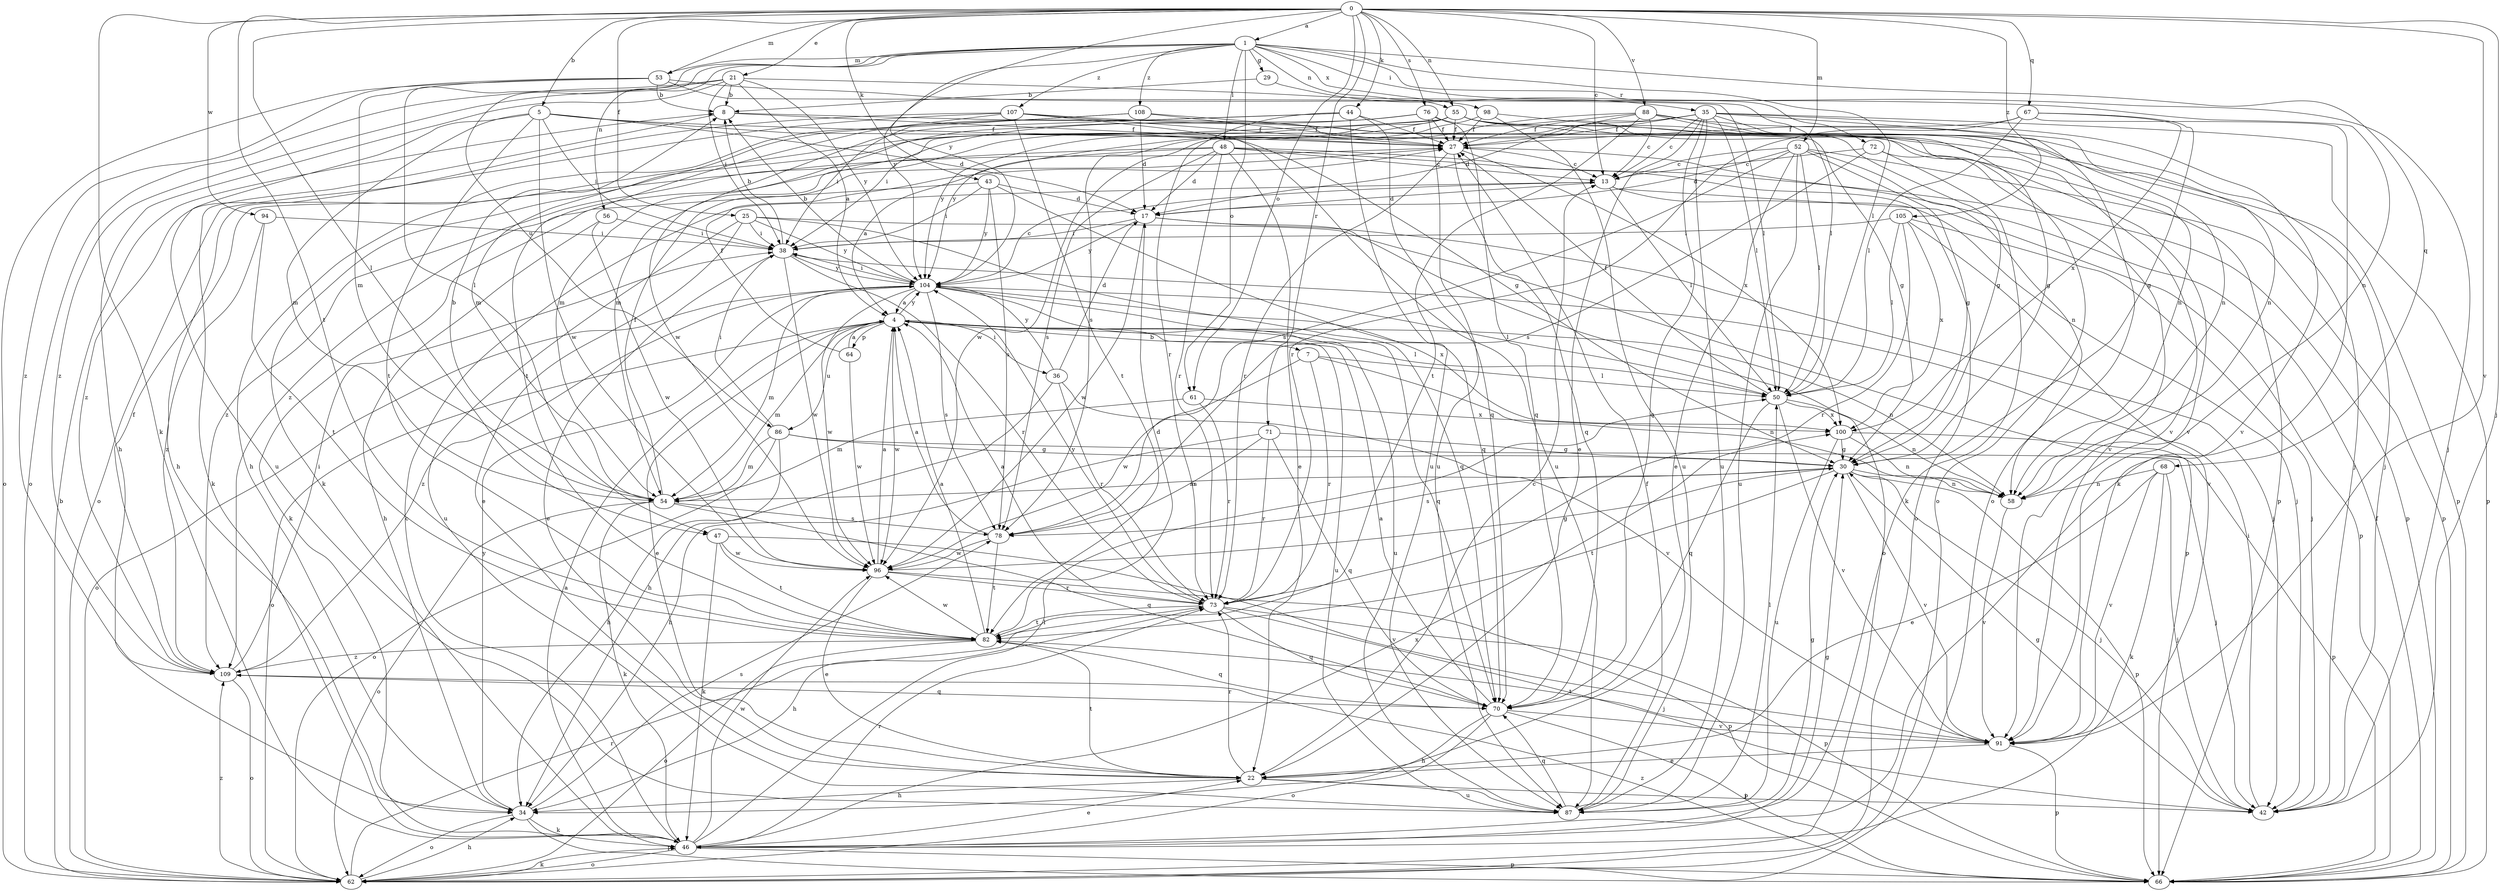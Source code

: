 strict digraph  {
0;
1;
4;
5;
7;
8;
13;
17;
21;
22;
25;
27;
29;
30;
34;
35;
36;
38;
42;
43;
44;
46;
47;
48;
50;
52;
53;
54;
55;
56;
58;
61;
62;
64;
66;
67;
68;
70;
71;
72;
73;
76;
78;
82;
86;
87;
88;
91;
94;
96;
98;
100;
104;
105;
107;
108;
109;
0 -> 1  [label=a];
0 -> 5  [label=b];
0 -> 13  [label=c];
0 -> 21  [label=e];
0 -> 25  [label=f];
0 -> 42  [label=j];
0 -> 43  [label=k];
0 -> 44  [label=k];
0 -> 46  [label=k];
0 -> 47  [label=l];
0 -> 52  [label=m];
0 -> 53  [label=m];
0 -> 55  [label=n];
0 -> 61  [label=o];
0 -> 67  [label=q];
0 -> 71  [label=r];
0 -> 76  [label=s];
0 -> 82  [label=t];
0 -> 88  [label=v];
0 -> 91  [label=v];
0 -> 94  [label=w];
0 -> 104  [label=y];
0 -> 105  [label=z];
1 -> 29  [label=g];
1 -> 35  [label=i];
1 -> 47  [label=l];
1 -> 48  [label=l];
1 -> 50  [label=l];
1 -> 53  [label=m];
1 -> 55  [label=n];
1 -> 56  [label=n];
1 -> 61  [label=o];
1 -> 68  [label=q];
1 -> 72  [label=r];
1 -> 86  [label=u];
1 -> 98  [label=x];
1 -> 104  [label=y];
1 -> 107  [label=z];
1 -> 108  [label=z];
4 -> 7  [label=b];
4 -> 22  [label=e];
4 -> 36  [label=i];
4 -> 50  [label=l];
4 -> 54  [label=m];
4 -> 58  [label=n];
4 -> 62  [label=o];
4 -> 64  [label=p];
4 -> 86  [label=u];
4 -> 87  [label=u];
4 -> 96  [label=w];
4 -> 104  [label=y];
5 -> 17  [label=d];
5 -> 27  [label=f];
5 -> 30  [label=g];
5 -> 38  [label=i];
5 -> 54  [label=m];
5 -> 82  [label=t];
5 -> 87  [label=u];
5 -> 96  [label=w];
7 -> 50  [label=l];
7 -> 58  [label=n];
7 -> 73  [label=r];
7 -> 96  [label=w];
8 -> 27  [label=f];
8 -> 46  [label=k];
8 -> 66  [label=p];
13 -> 17  [label=d];
13 -> 42  [label=j];
13 -> 50  [label=l];
13 -> 66  [label=p];
17 -> 38  [label=i];
17 -> 42  [label=j];
17 -> 62  [label=o];
17 -> 96  [label=w];
17 -> 104  [label=y];
21 -> 4  [label=a];
21 -> 8  [label=b];
21 -> 34  [label=h];
21 -> 38  [label=i];
21 -> 50  [label=l];
21 -> 62  [label=o];
21 -> 104  [label=y];
21 -> 109  [label=z];
22 -> 13  [label=c];
22 -> 34  [label=h];
22 -> 42  [label=j];
22 -> 73  [label=r];
22 -> 82  [label=t];
22 -> 87  [label=u];
25 -> 22  [label=e];
25 -> 38  [label=i];
25 -> 66  [label=p];
25 -> 70  [label=q];
25 -> 87  [label=u];
25 -> 104  [label=y];
27 -> 13  [label=c];
27 -> 70  [label=q];
27 -> 73  [label=r];
27 -> 100  [label=x];
29 -> 8  [label=b];
29 -> 42  [label=j];
30 -> 42  [label=j];
30 -> 54  [label=m];
30 -> 58  [label=n];
30 -> 66  [label=p];
30 -> 78  [label=s];
30 -> 82  [label=t];
30 -> 91  [label=v];
34 -> 46  [label=k];
34 -> 62  [label=o];
34 -> 66  [label=p];
34 -> 78  [label=s];
34 -> 104  [label=y];
35 -> 13  [label=c];
35 -> 22  [label=e];
35 -> 27  [label=f];
35 -> 50  [label=l];
35 -> 58  [label=n];
35 -> 62  [label=o];
35 -> 66  [label=p];
35 -> 70  [label=q];
35 -> 87  [label=u];
35 -> 91  [label=v];
35 -> 96  [label=w];
35 -> 109  [label=z];
36 -> 17  [label=d];
36 -> 34  [label=h];
36 -> 73  [label=r];
36 -> 91  [label=v];
36 -> 104  [label=y];
38 -> 8  [label=b];
38 -> 22  [label=e];
38 -> 73  [label=r];
38 -> 96  [label=w];
38 -> 104  [label=y];
42 -> 30  [label=g];
42 -> 38  [label=i];
43 -> 17  [label=d];
43 -> 38  [label=i];
43 -> 46  [label=k];
43 -> 70  [label=q];
43 -> 78  [label=s];
43 -> 104  [label=y];
44 -> 27  [label=f];
44 -> 70  [label=q];
44 -> 73  [label=r];
44 -> 82  [label=t];
44 -> 87  [label=u];
44 -> 96  [label=w];
46 -> 4  [label=a];
46 -> 13  [label=c];
46 -> 22  [label=e];
46 -> 30  [label=g];
46 -> 50  [label=l];
46 -> 62  [label=o];
46 -> 66  [label=p];
46 -> 73  [label=r];
46 -> 96  [label=w];
46 -> 100  [label=x];
47 -> 46  [label=k];
47 -> 82  [label=t];
47 -> 91  [label=v];
47 -> 96  [label=w];
48 -> 4  [label=a];
48 -> 13  [label=c];
48 -> 17  [label=d];
48 -> 22  [label=e];
48 -> 62  [label=o];
48 -> 66  [label=p];
48 -> 73  [label=r];
48 -> 78  [label=s];
48 -> 109  [label=z];
50 -> 27  [label=f];
50 -> 58  [label=n];
50 -> 70  [label=q];
50 -> 91  [label=v];
50 -> 100  [label=x];
52 -> 13  [label=c];
52 -> 17  [label=d];
52 -> 22  [label=e];
52 -> 30  [label=g];
52 -> 50  [label=l];
52 -> 58  [label=n];
52 -> 66  [label=p];
52 -> 78  [label=s];
52 -> 87  [label=u];
53 -> 8  [label=b];
53 -> 50  [label=l];
53 -> 54  [label=m];
53 -> 58  [label=n];
53 -> 62  [label=o];
53 -> 109  [label=z];
54 -> 8  [label=b];
54 -> 27  [label=f];
54 -> 46  [label=k];
54 -> 62  [label=o];
54 -> 70  [label=q];
54 -> 78  [label=s];
55 -> 27  [label=f];
55 -> 34  [label=h];
55 -> 42  [label=j];
55 -> 46  [label=k];
55 -> 54  [label=m];
55 -> 58  [label=n];
55 -> 62  [label=o];
55 -> 91  [label=v];
55 -> 104  [label=y];
56 -> 34  [label=h];
56 -> 38  [label=i];
56 -> 96  [label=w];
58 -> 91  [label=v];
61 -> 54  [label=m];
61 -> 73  [label=r];
61 -> 100  [label=x];
62 -> 8  [label=b];
62 -> 34  [label=h];
62 -> 46  [label=k];
62 -> 73  [label=r];
62 -> 109  [label=z];
64 -> 4  [label=a];
64 -> 27  [label=f];
64 -> 96  [label=w];
66 -> 27  [label=f];
66 -> 109  [label=z];
67 -> 27  [label=f];
67 -> 30  [label=g];
67 -> 46  [label=k];
67 -> 50  [label=l];
67 -> 73  [label=r];
67 -> 100  [label=x];
68 -> 22  [label=e];
68 -> 42  [label=j];
68 -> 46  [label=k];
68 -> 58  [label=n];
68 -> 91  [label=v];
70 -> 4  [label=a];
70 -> 34  [label=h];
70 -> 62  [label=o];
70 -> 66  [label=p];
70 -> 91  [label=v];
71 -> 30  [label=g];
71 -> 34  [label=h];
71 -> 70  [label=q];
71 -> 73  [label=r];
71 -> 78  [label=s];
72 -> 13  [label=c];
72 -> 46  [label=k];
72 -> 78  [label=s];
72 -> 91  [label=v];
73 -> 4  [label=a];
73 -> 34  [label=h];
73 -> 42  [label=j];
73 -> 66  [label=p];
73 -> 70  [label=q];
73 -> 82  [label=t];
73 -> 104  [label=y];
76 -> 27  [label=f];
76 -> 30  [label=g];
76 -> 38  [label=i];
76 -> 54  [label=m];
76 -> 70  [label=q];
76 -> 87  [label=u];
78 -> 4  [label=a];
78 -> 82  [label=t];
78 -> 96  [label=w];
82 -> 4  [label=a];
82 -> 17  [label=d];
82 -> 62  [label=o];
82 -> 70  [label=q];
82 -> 96  [label=w];
82 -> 109  [label=z];
86 -> 30  [label=g];
86 -> 34  [label=h];
86 -> 38  [label=i];
86 -> 42  [label=j];
86 -> 54  [label=m];
86 -> 62  [label=o];
87 -> 27  [label=f];
87 -> 30  [label=g];
87 -> 50  [label=l];
87 -> 70  [label=q];
88 -> 13  [label=c];
88 -> 17  [label=d];
88 -> 27  [label=f];
88 -> 30  [label=g];
88 -> 42  [label=j];
88 -> 58  [label=n];
88 -> 78  [label=s];
88 -> 82  [label=t];
91 -> 22  [label=e];
91 -> 66  [label=p];
91 -> 82  [label=t];
94 -> 38  [label=i];
94 -> 82  [label=t];
94 -> 109  [label=z];
96 -> 4  [label=a];
96 -> 22  [label=e];
96 -> 30  [label=g];
96 -> 66  [label=p];
96 -> 73  [label=r];
98 -> 27  [label=f];
98 -> 30  [label=g];
98 -> 87  [label=u];
98 -> 104  [label=y];
100 -> 30  [label=g];
100 -> 58  [label=n];
100 -> 66  [label=p];
100 -> 87  [label=u];
104 -> 4  [label=a];
104 -> 8  [label=b];
104 -> 13  [label=c];
104 -> 38  [label=i];
104 -> 50  [label=l];
104 -> 54  [label=m];
104 -> 62  [label=o];
104 -> 70  [label=q];
104 -> 78  [label=s];
104 -> 87  [label=u];
104 -> 96  [label=w];
104 -> 100  [label=x];
104 -> 109  [label=z];
105 -> 38  [label=i];
105 -> 42  [label=j];
105 -> 50  [label=l];
105 -> 73  [label=r];
105 -> 91  [label=v];
105 -> 100  [label=x];
107 -> 27  [label=f];
107 -> 54  [label=m];
107 -> 62  [label=o];
107 -> 66  [label=p];
107 -> 82  [label=t];
107 -> 87  [label=u];
107 -> 109  [label=z];
108 -> 17  [label=d];
108 -> 27  [label=f];
108 -> 34  [label=h];
108 -> 38  [label=i];
108 -> 91  [label=v];
109 -> 27  [label=f];
109 -> 38  [label=i];
109 -> 62  [label=o];
109 -> 70  [label=q];
}
